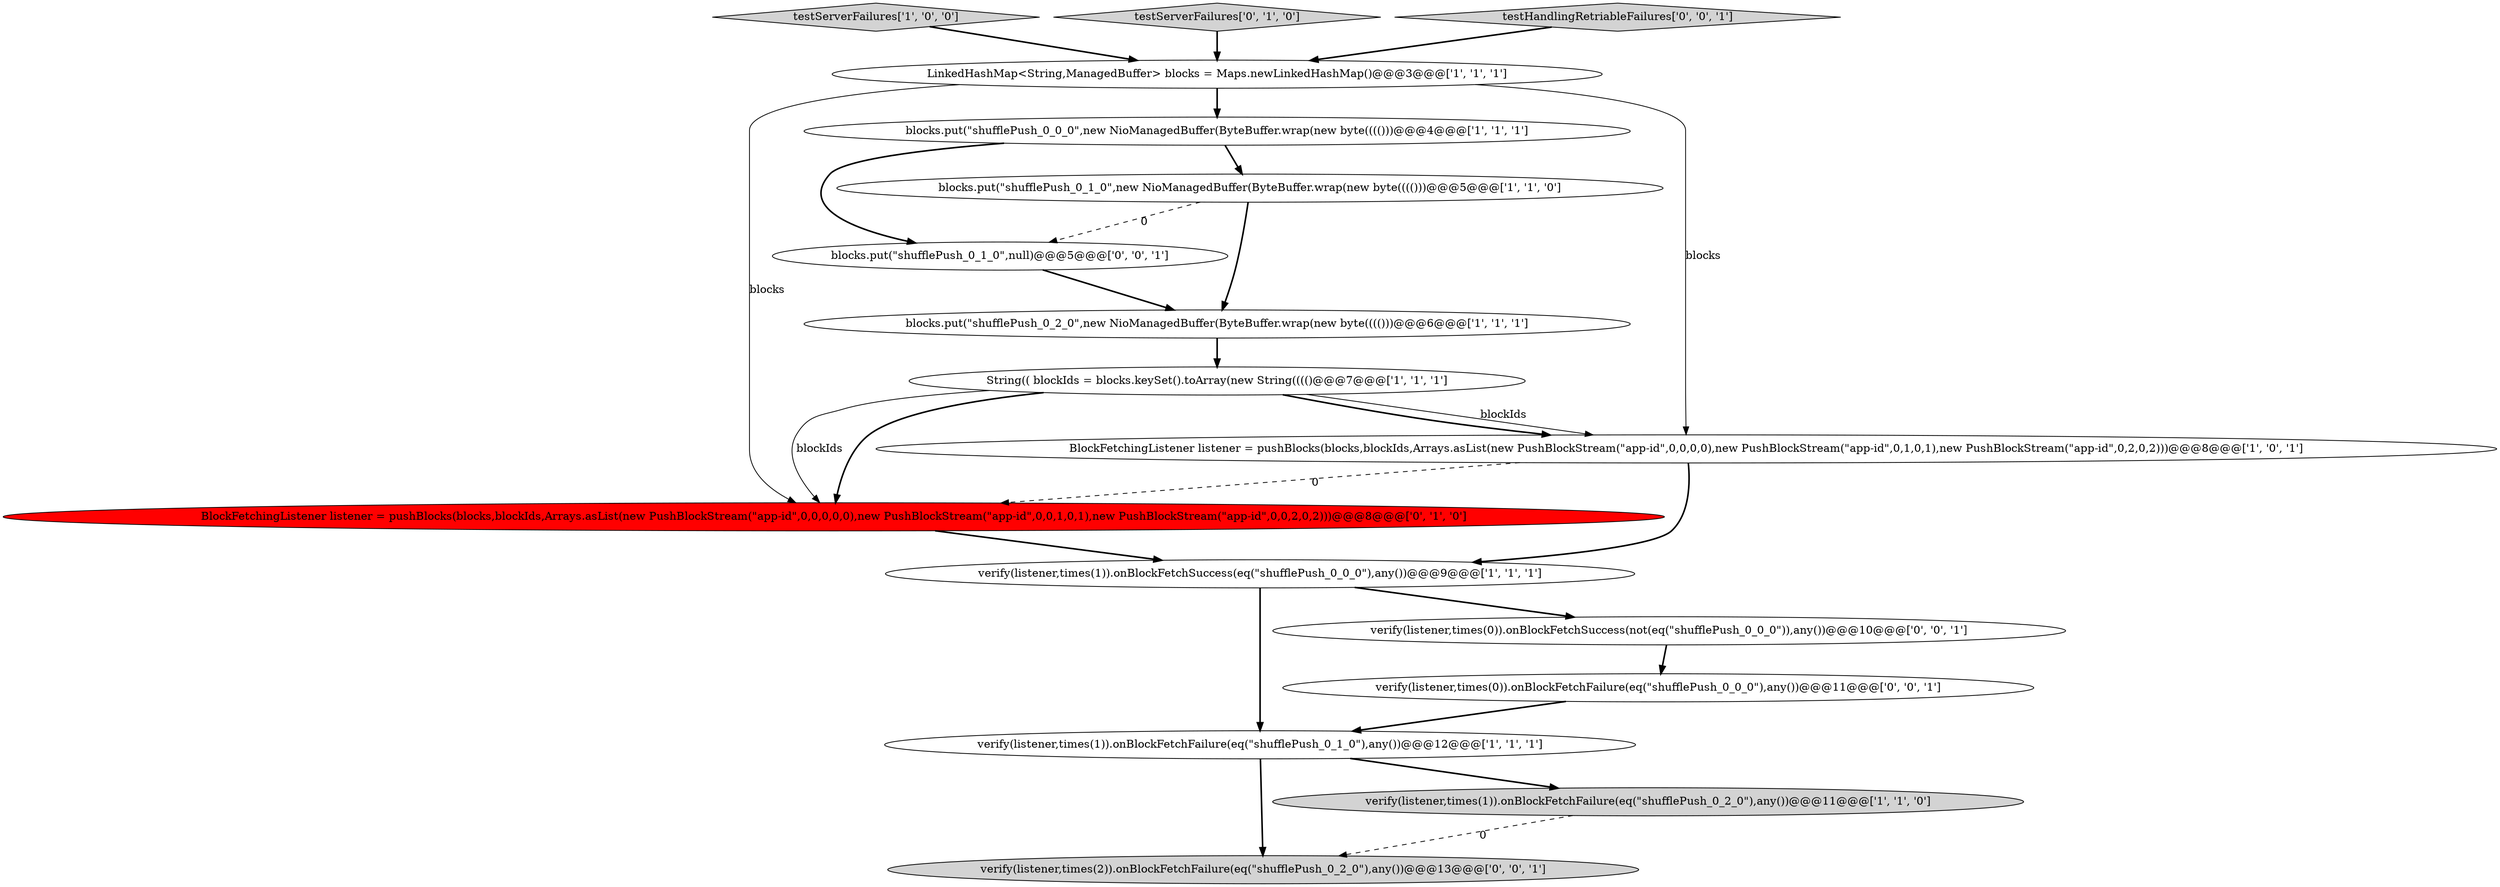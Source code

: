 digraph {
11 [style = filled, label = "BlockFetchingListener listener = pushBlocks(blocks,blockIds,Arrays.asList(new PushBlockStream(\"app-id\",0,0,0,0,0),new PushBlockStream(\"app-id\",0,0,1,0,1),new PushBlockStream(\"app-id\",0,0,2,0,2)))@@@8@@@['0', '1', '0']", fillcolor = red, shape = ellipse image = "AAA1AAABBB2BBB"];
3 [style = filled, label = "blocks.put(\"shufflePush_0_2_0\",new NioManagedBuffer(ByteBuffer.wrap(new byte(((()))@@@6@@@['1', '1', '1']", fillcolor = white, shape = ellipse image = "AAA0AAABBB1BBB"];
8 [style = filled, label = "String(( blockIds = blocks.keySet().toArray(new String(((()@@@7@@@['1', '1', '1']", fillcolor = white, shape = ellipse image = "AAA0AAABBB1BBB"];
12 [style = filled, label = "blocks.put(\"shufflePush_0_1_0\",null)@@@5@@@['0', '0', '1']", fillcolor = white, shape = ellipse image = "AAA0AAABBB3BBB"];
7 [style = filled, label = "blocks.put(\"shufflePush_0_1_0\",new NioManagedBuffer(ByteBuffer.wrap(new byte(((()))@@@5@@@['1', '1', '0']", fillcolor = white, shape = ellipse image = "AAA0AAABBB1BBB"];
2 [style = filled, label = "blocks.put(\"shufflePush_0_0_0\",new NioManagedBuffer(ByteBuffer.wrap(new byte(((()))@@@4@@@['1', '1', '1']", fillcolor = white, shape = ellipse image = "AAA0AAABBB1BBB"];
15 [style = filled, label = "verify(listener,times(2)).onBlockFetchFailure(eq(\"shufflePush_0_2_0\"),any())@@@13@@@['0', '0', '1']", fillcolor = lightgray, shape = ellipse image = "AAA0AAABBB3BBB"];
6 [style = filled, label = "verify(listener,times(1)).onBlockFetchFailure(eq(\"shufflePush_0_1_0\"),any())@@@12@@@['1', '1', '1']", fillcolor = white, shape = ellipse image = "AAA0AAABBB1BBB"];
5 [style = filled, label = "testServerFailures['1', '0', '0']", fillcolor = lightgray, shape = diamond image = "AAA0AAABBB1BBB"];
1 [style = filled, label = "verify(listener,times(1)).onBlockFetchSuccess(eq(\"shufflePush_0_0_0\"),any())@@@9@@@['1', '1', '1']", fillcolor = white, shape = ellipse image = "AAA0AAABBB1BBB"];
10 [style = filled, label = "testServerFailures['0', '1', '0']", fillcolor = lightgray, shape = diamond image = "AAA0AAABBB2BBB"];
0 [style = filled, label = "BlockFetchingListener listener = pushBlocks(blocks,blockIds,Arrays.asList(new PushBlockStream(\"app-id\",0,0,0,0),new PushBlockStream(\"app-id\",0,1,0,1),new PushBlockStream(\"app-id\",0,2,0,2)))@@@8@@@['1', '0', '1']", fillcolor = white, shape = ellipse image = "AAA0AAABBB1BBB"];
9 [style = filled, label = "LinkedHashMap<String,ManagedBuffer> blocks = Maps.newLinkedHashMap()@@@3@@@['1', '1', '1']", fillcolor = white, shape = ellipse image = "AAA0AAABBB1BBB"];
13 [style = filled, label = "verify(listener,times(0)).onBlockFetchSuccess(not(eq(\"shufflePush_0_0_0\")),any())@@@10@@@['0', '0', '1']", fillcolor = white, shape = ellipse image = "AAA0AAABBB3BBB"];
14 [style = filled, label = "verify(listener,times(0)).onBlockFetchFailure(eq(\"shufflePush_0_0_0\"),any())@@@11@@@['0', '0', '1']", fillcolor = white, shape = ellipse image = "AAA0AAABBB3BBB"];
16 [style = filled, label = "testHandlingRetriableFailures['0', '0', '1']", fillcolor = lightgray, shape = diamond image = "AAA0AAABBB3BBB"];
4 [style = filled, label = "verify(listener,times(1)).onBlockFetchFailure(eq(\"shufflePush_0_2_0\"),any())@@@11@@@['1', '1', '0']", fillcolor = lightgray, shape = ellipse image = "AAA0AAABBB1BBB"];
5->9 [style = bold, label=""];
8->11 [style = solid, label="blockIds"];
9->2 [style = bold, label=""];
11->1 [style = bold, label=""];
0->11 [style = dashed, label="0"];
1->13 [style = bold, label=""];
9->11 [style = solid, label="blocks"];
7->3 [style = bold, label=""];
6->15 [style = bold, label=""];
2->12 [style = bold, label=""];
8->0 [style = bold, label=""];
6->4 [style = bold, label=""];
1->6 [style = bold, label=""];
9->0 [style = solid, label="blocks"];
8->0 [style = solid, label="blockIds"];
0->1 [style = bold, label=""];
3->8 [style = bold, label=""];
4->15 [style = dashed, label="0"];
7->12 [style = dashed, label="0"];
10->9 [style = bold, label=""];
12->3 [style = bold, label=""];
2->7 [style = bold, label=""];
8->11 [style = bold, label=""];
13->14 [style = bold, label=""];
14->6 [style = bold, label=""];
16->9 [style = bold, label=""];
}
